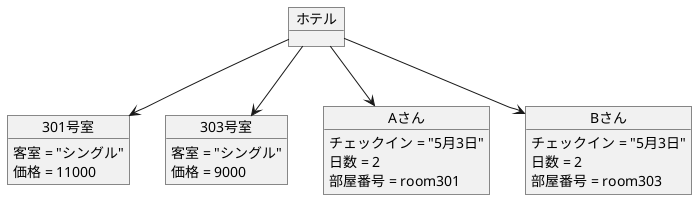 @startuml

object "ホテル" as hotel

object "301号室" as room301 {
  客室 = "シングル"
  価格 = 11000
}

object "303号室" as room303 {
  客室 = "シングル"
  価格 = 9000
}

object "Aさん" as guestA {
  チェックイン = "5月3日"
  日数 = 2
  部屋番号 = room301
}

object "Bさん" as guestB {
  チェックイン = "5月3日"
  日数 = 2
  部屋番号 = room303
}

hotel --> room301
hotel --> room303
hotel --> guestA
hotel --> guestB

@enduml
